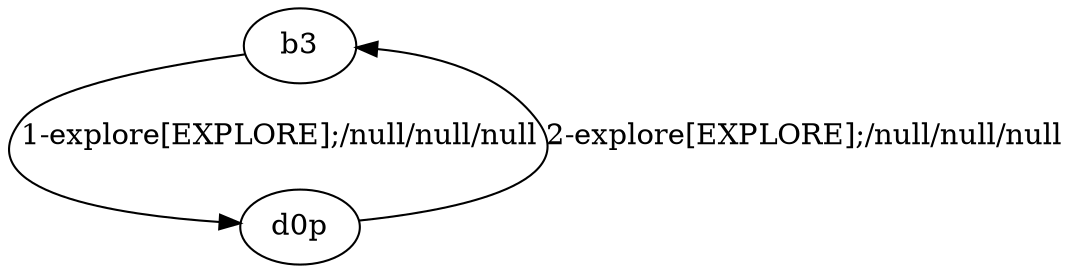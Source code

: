 # Total number of goals covered by this test: 1
# d0p --> b3

digraph g {
"b3" -> "d0p" [label = "1-explore[EXPLORE];/null/null/null"];
"d0p" -> "b3" [label = "2-explore[EXPLORE];/null/null/null"];
}